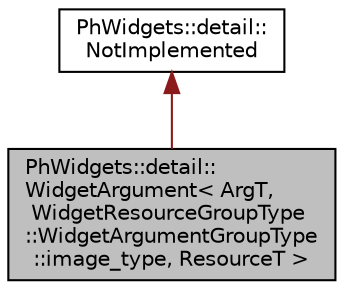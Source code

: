 digraph "PhWidgets::detail::WidgetArgument&lt; ArgT, WidgetResourceGroupType::WidgetArgumentGroupType::image_type, ResourceT &gt;"
{
  edge [fontname="Helvetica",fontsize="10",labelfontname="Helvetica",labelfontsize="10"];
  node [fontname="Helvetica",fontsize="10",shape=record];
  Node2 [label="PhWidgets::detail::\lWidgetArgument\< ArgT,\l WidgetResourceGroupType\l::WidgetArgumentGroupType\l::image_type, ResourceT \>",height=0.2,width=0.4,color="black", fillcolor="grey75", style="filled", fontcolor="black"];
  Node3 -> Node2 [dir="back",color="firebrick4",fontsize="10",style="solid",fontname="Helvetica"];
  Node3 [label="PhWidgets::detail::\lNotImplemented",height=0.2,width=0.4,color="black", fillcolor="white", style="filled",URL="$class_ph_widgets_1_1detail_1_1_not_implemented.html"];
}
